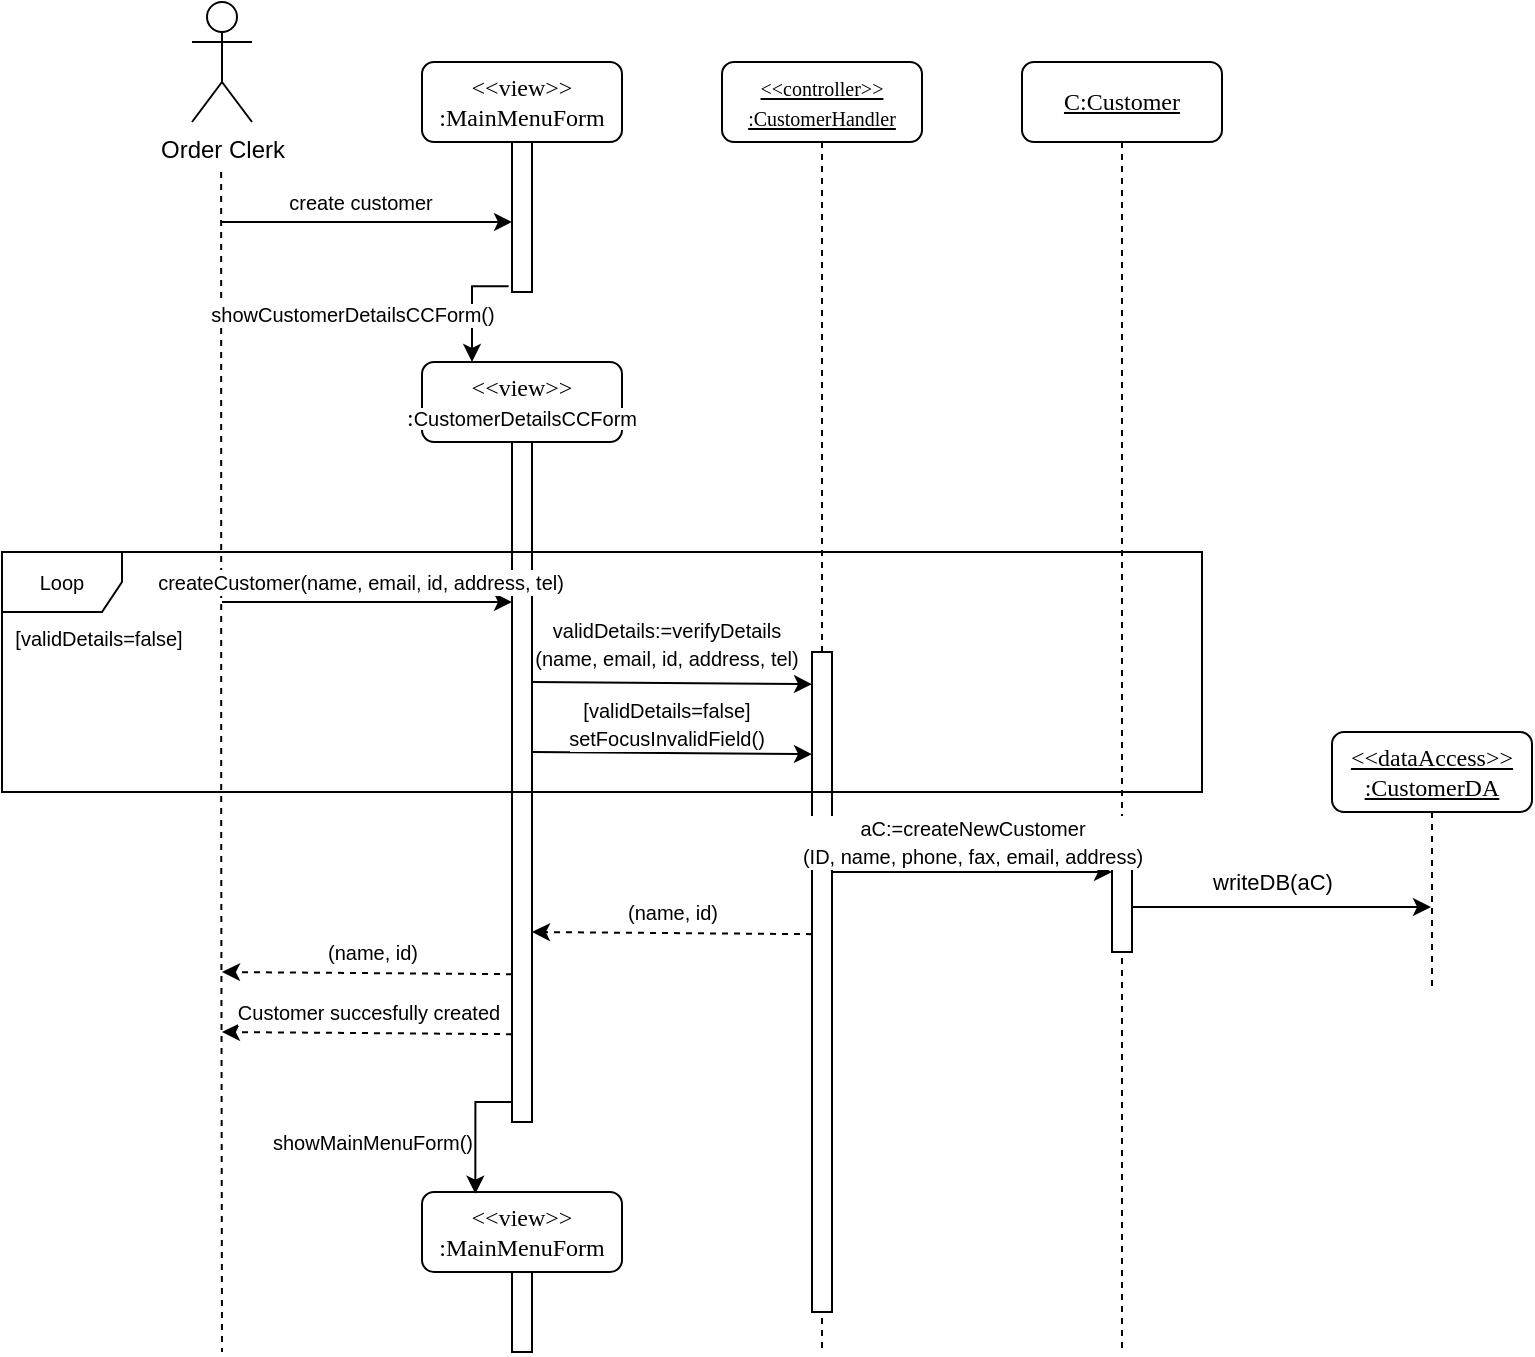<mxfile version="16.5.1" type="device"><diagram name="Page-1" id="13e1069c-82ec-6db2-03f1-153e76fe0fe0"><mxGraphModel dx="1038" dy="649" grid="1" gridSize="5" guides="1" tooltips="1" connect="1" arrows="1" fold="1" page="1" pageScale="1" pageWidth="1100" pageHeight="850" background="none" math="0" shadow="0"><root><mxCell id="0"/><mxCell id="1" parent="0"/><mxCell id="BF2j5DieZYQLTxhTrkTb-8" style="edgeStyle=orthogonalEdgeStyle;rounded=0;orthogonalLoop=1;jettySize=auto;html=1;endArrow=none;endFill=0;dashed=1;" parent="1" edge="1"><mxGeometry relative="1" as="geometry"><mxPoint x="220" y="765" as="targetPoint"/><mxPoint x="219.57" y="175" as="sourcePoint"/><Array as="points"><mxPoint x="220" y="500"/><mxPoint x="220" y="500"/></Array></mxGeometry></mxCell><mxCell id="BF2j5DieZYQLTxhTrkTb-1" value="Order Clerk" style="shape=umlActor;verticalLabelPosition=bottom;verticalAlign=top;html=1;outlineConnect=0;" parent="1" vertex="1"><mxGeometry x="205" y="90" width="30" height="60" as="geometry"/></mxCell><mxCell id="BF2j5DieZYQLTxhTrkTb-4" value="&lt;u style=&quot;font-size: 10px&quot;&gt;&amp;lt;&amp;lt;controller&amp;gt;&amp;gt;&lt;br&gt;:CustomerHandler&lt;/u&gt;" style="shape=umlLifeline;perimeter=lifelinePerimeter;whiteSpace=wrap;html=1;container=1;collapsible=0;recursiveResize=0;outlineConnect=0;rounded=1;shadow=0;comic=0;labelBackgroundColor=none;strokeWidth=1;fontFamily=Verdana;fontSize=12;align=center;" parent="1" vertex="1"><mxGeometry x="470" y="120" width="100" height="645" as="geometry"/></mxCell><mxCell id="QygXqvTkm7ZDk0COFh5T-8" value="" style="html=1;points=[];perimeter=orthogonalPerimeter;rounded=0;shadow=0;comic=0;labelBackgroundColor=none;strokeWidth=1;fontFamily=Verdana;fontSize=12;align=center;" parent="BF2j5DieZYQLTxhTrkTb-4" vertex="1"><mxGeometry x="45" y="295" width="10" height="330" as="geometry"/></mxCell><mxCell id="QygXqvTkm7ZDk0COFh5T-27" value="" style="endArrow=classic;startArrow=none;html=1;rounded=0;startFill=0;entryX=0;entryY=0.111;entryDx=0;entryDy=0;entryPerimeter=0;dashed=1;" parent="BF2j5DieZYQLTxhTrkTb-4" edge="1"><mxGeometry width="50" height="50" relative="1" as="geometry"><mxPoint x="45" y="436.085" as="sourcePoint"/><mxPoint x="-95" y="435" as="targetPoint"/></mxGeometry></mxCell><mxCell id="QygXqvTkm7ZDk0COFh5T-28" value="&lt;span style=&quot;font-size: 10px&quot;&gt;(name, id)&lt;/span&gt;" style="edgeLabel;html=1;align=center;verticalAlign=middle;resizable=0;points=[];" parent="QygXqvTkm7ZDk0COFh5T-27" vertex="1" connectable="0"><mxGeometry x="-0.101" relative="1" as="geometry"><mxPoint x="-7" y="-11" as="offset"/></mxGeometry></mxCell><mxCell id="BF2j5DieZYQLTxhTrkTb-6" value="&lt;u&gt;C:Customer&lt;/u&gt;" style="shape=umlLifeline;perimeter=lifelinePerimeter;whiteSpace=wrap;html=1;container=1;collapsible=0;recursiveResize=0;outlineConnect=0;rounded=1;shadow=0;comic=0;labelBackgroundColor=none;strokeWidth=1;fontFamily=Verdana;fontSize=12;align=center;" parent="1" vertex="1"><mxGeometry x="620" y="120" width="100" height="645" as="geometry"/></mxCell><mxCell id="QygXqvTkm7ZDk0COFh5T-9" value="" style="html=1;points=[];perimeter=orthogonalPerimeter;rounded=0;shadow=0;comic=0;labelBackgroundColor=none;strokeWidth=1;fontFamily=Verdana;fontSize=12;align=center;" parent="BF2j5DieZYQLTxhTrkTb-6" vertex="1"><mxGeometry x="45" y="400" width="10" height="45" as="geometry"/></mxCell><mxCell id="QygXqvTkm7ZDk0COFh5T-5" value="" style="endArrow=classic;startArrow=none;html=1;rounded=0;startFill=0;entryX=0;entryY=0.533;entryDx=0;entryDy=0;entryPerimeter=0;" parent="BF2j5DieZYQLTxhTrkTb-6" edge="1"><mxGeometry width="50" height="50" relative="1" as="geometry"><mxPoint x="-95" y="405" as="sourcePoint"/><mxPoint x="45" y="404.995" as="targetPoint"/></mxGeometry></mxCell><mxCell id="QygXqvTkm7ZDk0COFh5T-6" value="&lt;span style=&quot;font-size: 10px&quot;&gt;aC:=createNewCustomer&lt;br&gt;(ID, name, phone, fax, email, address)&lt;/span&gt;" style="edgeLabel;html=1;align=center;verticalAlign=middle;resizable=0;points=[];" parent="QygXqvTkm7ZDk0COFh5T-5" vertex="1" connectable="0"><mxGeometry x="-0.101" relative="1" as="geometry"><mxPoint x="7" y="-15" as="offset"/></mxGeometry></mxCell><mxCell id="QygXqvTkm7ZDk0COFh5T-10" style="edgeStyle=orthogonalEdgeStyle;rounded=0;orthogonalLoop=1;jettySize=auto;html=1;" parent="BF2j5DieZYQLTxhTrkTb-6" source="QygXqvTkm7ZDk0COFh5T-9" edge="1"><mxGeometry relative="1" as="geometry"><mxPoint x="204.5" y="422.5" as="targetPoint"/><Array as="points"><mxPoint x="155" y="423"/><mxPoint x="155" y="423"/></Array></mxGeometry></mxCell><mxCell id="QygXqvTkm7ZDk0COFh5T-11" value="writeDB(aC)" style="edgeLabel;html=1;align=center;verticalAlign=middle;resizable=0;points=[];" parent="QygXqvTkm7ZDk0COFh5T-10" vertex="1" connectable="0"><mxGeometry x="-0.129" y="1" relative="1" as="geometry"><mxPoint x="5" y="-12" as="offset"/></mxGeometry></mxCell><mxCell id="BF2j5DieZYQLTxhTrkTb-10" value="" style="endArrow=classic;startArrow=none;html=1;rounded=0;startFill=0;entryX=0;entryY=0.533;entryDx=0;entryDy=0;entryPerimeter=0;" parent="1" target="BF2j5DieZYQLTxhTrkTb-36" edge="1"><mxGeometry width="50" height="50" relative="1" as="geometry"><mxPoint x="220" y="200" as="sourcePoint"/><mxPoint x="369.5" y="200" as="targetPoint"/></mxGeometry></mxCell><mxCell id="BF2j5DieZYQLTxhTrkTb-11" value="&lt;span style=&quot;font-size: 10px&quot;&gt;create customer&lt;/span&gt;" style="edgeLabel;html=1;align=center;verticalAlign=middle;resizable=0;points=[];" parent="BF2j5DieZYQLTxhTrkTb-10" vertex="1" connectable="0"><mxGeometry x="-0.101" relative="1" as="geometry"><mxPoint x="4" y="-10" as="offset"/></mxGeometry></mxCell><mxCell id="BF2j5DieZYQLTxhTrkTb-35" value="&lt;span style=&quot;font-family: &amp;#34;verdana&amp;#34; ; font-size: 12px&quot;&gt;&amp;lt;&amp;lt;view&amp;gt;&amp;gt;&lt;/span&gt;&lt;br style=&quot;font-family: &amp;#34;verdana&amp;#34; ; font-size: 12px&quot;&gt;&lt;span style=&quot;font-family: &amp;#34;verdana&amp;#34; ; font-size: 12px&quot;&gt;:MainMenuForm&lt;/span&gt;" style="rounded=1;whiteSpace=wrap;html=1;fontSize=10;" parent="1" vertex="1"><mxGeometry x="320" y="120" width="100" height="40" as="geometry"/></mxCell><mxCell id="BF2j5DieZYQLTxhTrkTb-43" style="edgeStyle=orthogonalEdgeStyle;rounded=0;orthogonalLoop=1;jettySize=auto;html=1;fontSize=10;startArrow=none;startFill=0;endArrow=classic;endFill=1;exitX=-0.167;exitY=0.962;exitDx=0;exitDy=0;exitPerimeter=0;entryX=0.25;entryY=0;entryDx=0;entryDy=0;entryPerimeter=0;" parent="1" source="BF2j5DieZYQLTxhTrkTb-36" target="BF2j5DieZYQLTxhTrkTb-37" edge="1"><mxGeometry relative="1" as="geometry"><mxPoint x="345" y="475" as="targetPoint"/><Array as="points"><mxPoint x="345" y="232"/></Array></mxGeometry></mxCell><mxCell id="BF2j5DieZYQLTxhTrkTb-44" value="showCustomerDetailsCCForm()" style="edgeLabel;html=1;align=center;verticalAlign=middle;resizable=0;points=[];fontSize=10;" parent="BF2j5DieZYQLTxhTrkTb-43" vertex="1" connectable="0"><mxGeometry x="0.012" y="1" relative="1" as="geometry"><mxPoint x="-61" y="3" as="offset"/></mxGeometry></mxCell><mxCell id="BF2j5DieZYQLTxhTrkTb-36" value="" style="html=1;points=[];perimeter=orthogonalPerimeter;rounded=0;shadow=0;comic=0;labelBackgroundColor=none;strokeWidth=1;fontFamily=Verdana;fontSize=12;align=center;" parent="1" vertex="1"><mxGeometry x="365" y="160" width="10" height="75" as="geometry"/></mxCell><mxCell id="BF2j5DieZYQLTxhTrkTb-37" value="&lt;span style=&quot;font-family: &amp;#34;verdana&amp;#34; ; font-size: 12px&quot;&gt;&amp;lt;&amp;lt;view&amp;gt;&amp;gt;&lt;/span&gt;&lt;br style=&quot;font-family: &amp;#34;verdana&amp;#34; ; font-size: 12px&quot;&gt;&lt;span style=&quot;font-family: &amp;#34;verdana&amp;#34; ; font-size: 12px&quot;&gt;:&lt;/span&gt;&lt;span style=&quot;background-color: rgb(255 , 255 , 255)&quot;&gt;CustomerDetailsCCForm&lt;/span&gt;" style="rounded=1;whiteSpace=wrap;html=1;fontSize=10;" parent="1" vertex="1"><mxGeometry x="320" y="270" width="100" height="40" as="geometry"/></mxCell><mxCell id="BF2j5DieZYQLTxhTrkTb-38" value="" style="html=1;points=[];perimeter=orthogonalPerimeter;rounded=0;shadow=0;comic=0;labelBackgroundColor=none;strokeWidth=1;fontFamily=Verdana;fontSize=12;align=center;" parent="1" vertex="1"><mxGeometry x="365" y="310" width="10" height="340" as="geometry"/></mxCell><mxCell id="BF2j5DieZYQLTxhTrkTb-103" value="&lt;u&gt;&amp;lt;&amp;lt;dataAccess&amp;gt;&amp;gt;&lt;br&gt;:CustomerDA&lt;br&gt;&lt;/u&gt;" style="shape=umlLifeline;perimeter=lifelinePerimeter;whiteSpace=wrap;html=1;container=1;collapsible=0;recursiveResize=0;outlineConnect=0;rounded=1;shadow=0;comic=0;labelBackgroundColor=none;strokeWidth=1;fontFamily=Verdana;fontSize=12;align=center;" parent="1" vertex="1"><mxGeometry x="775" y="455" width="100" height="130" as="geometry"/></mxCell><mxCell id="BF2j5DieZYQLTxhTrkTb-108" value="&lt;span style=&quot;font-family: &amp;#34;verdana&amp;#34; ; font-size: 12px&quot;&gt;&amp;lt;&amp;lt;view&amp;gt;&amp;gt;&lt;/span&gt;&lt;br style=&quot;font-family: &amp;#34;verdana&amp;#34; ; font-size: 12px&quot;&gt;&lt;span style=&quot;font-family: &amp;#34;verdana&amp;#34; ; font-size: 12px&quot;&gt;:MainMenuForm&lt;/span&gt;" style="rounded=1;whiteSpace=wrap;html=1;fontSize=10;" parent="1" vertex="1"><mxGeometry x="320" y="685.01" width="100" height="40" as="geometry"/></mxCell><mxCell id="BF2j5DieZYQLTxhTrkTb-109" style="edgeStyle=orthogonalEdgeStyle;rounded=0;orthogonalLoop=1;jettySize=auto;html=1;fontSize=10;startArrow=none;startFill=0;endArrow=classic;endFill=1;exitX=-0.167;exitY=0.962;exitDx=0;exitDy=0;exitPerimeter=0;entryX=0.25;entryY=0;entryDx=0;entryDy=0;entryPerimeter=0;" parent="1" edge="1"><mxGeometry relative="1" as="geometry"><mxPoint x="346.67" y="685.84" as="targetPoint"/><mxPoint x="365.0" y="640.01" as="sourcePoint"/><Array as="points"><mxPoint x="346.67" y="639.84"/></Array></mxGeometry></mxCell><mxCell id="BF2j5DieZYQLTxhTrkTb-110" value="showMainMenuForm()" style="edgeLabel;html=1;align=center;verticalAlign=middle;resizable=0;points=[];fontSize=10;" parent="BF2j5DieZYQLTxhTrkTb-109" vertex="1" connectable="0"><mxGeometry x="0.012" y="1" relative="1" as="geometry"><mxPoint x="-53" y="6" as="offset"/></mxGeometry></mxCell><mxCell id="BF2j5DieZYQLTxhTrkTb-115" value="" style="html=1;points=[];perimeter=orthogonalPerimeter;rounded=0;shadow=0;comic=0;labelBackgroundColor=none;strokeWidth=1;fontFamily=Verdana;fontSize=12;align=center;" parent="1" vertex="1"><mxGeometry x="365" y="725.01" width="10" height="39.99" as="geometry"/></mxCell><mxCell id="QygXqvTkm7ZDk0COFh5T-1" value="" style="endArrow=classic;startArrow=none;html=1;rounded=0;startFill=0;entryX=0;entryY=0.533;entryDx=0;entryDy=0;entryPerimeter=0;" parent="1" edge="1"><mxGeometry width="50" height="50" relative="1" as="geometry"><mxPoint x="220" y="390.02" as="sourcePoint"/><mxPoint x="365" y="389.995" as="targetPoint"/></mxGeometry></mxCell><mxCell id="QygXqvTkm7ZDk0COFh5T-2" value="&lt;span style=&quot;font-size: 10px&quot;&gt;createCustomer(name, email, id, address, tel)&lt;/span&gt;" style="edgeLabel;html=1;align=center;verticalAlign=middle;resizable=0;points=[];" parent="QygXqvTkm7ZDk0COFh5T-1" vertex="1" connectable="0"><mxGeometry x="-0.101" relative="1" as="geometry"><mxPoint x="4" y="-10" as="offset"/></mxGeometry></mxCell><mxCell id="QygXqvTkm7ZDk0COFh5T-15" value="Loop" style="shape=umlFrame;whiteSpace=wrap;html=1;fontSize=10;" parent="1" vertex="1"><mxGeometry x="110" y="365" width="600" height="120" as="geometry"/></mxCell><mxCell id="QygXqvTkm7ZDk0COFh5T-17" value="" style="endArrow=classic;startArrow=none;html=1;rounded=0;startFill=0;entryX=0;entryY=0.111;entryDx=0;entryDy=0;entryPerimeter=0;" parent="1" edge="1"><mxGeometry width="50" height="50" relative="1" as="geometry"><mxPoint x="375" y="430" as="sourcePoint"/><mxPoint x="515" y="431.085" as="targetPoint"/></mxGeometry></mxCell><mxCell id="QygXqvTkm7ZDk0COFh5T-18" value="&lt;span style=&quot;font-size: 10px&quot;&gt;validDetails:=verifyDetails&lt;br&gt;(name, email, id, address, tel)&lt;/span&gt;" style="edgeLabel;html=1;align=center;verticalAlign=middle;resizable=0;points=[];" parent="QygXqvTkm7ZDk0COFh5T-17" vertex="1" connectable="0"><mxGeometry x="-0.101" relative="1" as="geometry"><mxPoint x="4" y="-20" as="offset"/></mxGeometry></mxCell><mxCell id="QygXqvTkm7ZDk0COFh5T-20" value="" style="endArrow=classic;startArrow=none;html=1;rounded=0;startFill=0;entryX=0;entryY=0.111;entryDx=0;entryDy=0;entryPerimeter=0;" parent="1" edge="1"><mxGeometry width="50" height="50" relative="1" as="geometry"><mxPoint x="375" y="465" as="sourcePoint"/><mxPoint x="515" y="466.085" as="targetPoint"/></mxGeometry></mxCell><mxCell id="QygXqvTkm7ZDk0COFh5T-21" value="&lt;span style=&quot;font-size: 10px&quot;&gt;[validDetails=false]&lt;br&gt;setFocusInvalidField()&lt;/span&gt;" style="edgeLabel;html=1;align=center;verticalAlign=middle;resizable=0;points=[];" parent="QygXqvTkm7ZDk0COFh5T-20" vertex="1" connectable="0"><mxGeometry x="-0.101" relative="1" as="geometry"><mxPoint x="4" y="-15" as="offset"/></mxGeometry></mxCell><mxCell id="QygXqvTkm7ZDk0COFh5T-22" value="&lt;span style=&quot;font-size: 10px ; background-color: rgb(255 , 255 , 255)&quot;&gt;[validDetails=false]&lt;/span&gt;" style="text;html=1;align=center;verticalAlign=middle;resizable=0;points=[];autosize=1;strokeColor=none;fillColor=none;" parent="1" vertex="1"><mxGeometry x="110" y="395" width="95" height="25" as="geometry"/></mxCell><mxCell id="QygXqvTkm7ZDk0COFh5T-25" value="" style="endArrow=classic;startArrow=none;html=1;rounded=0;startFill=0;dashed=1;" parent="1" edge="1"><mxGeometry width="50" height="50" relative="1" as="geometry"><mxPoint x="365" y="606.085" as="sourcePoint"/><mxPoint x="220" y="605" as="targetPoint"/></mxGeometry></mxCell><mxCell id="QygXqvTkm7ZDk0COFh5T-26" value="&lt;span style=&quot;font-size: 10px&quot;&gt;Customer succesfully created&lt;/span&gt;" style="edgeLabel;html=1;align=center;verticalAlign=middle;resizable=0;points=[];" parent="QygXqvTkm7ZDk0COFh5T-25" vertex="1" connectable="0"><mxGeometry x="-0.101" relative="1" as="geometry"><mxPoint x="-7" y="-11" as="offset"/></mxGeometry></mxCell><mxCell id="QygXqvTkm7ZDk0COFh5T-29" value="" style="endArrow=classic;startArrow=none;html=1;rounded=0;startFill=0;dashed=1;" parent="1" edge="1"><mxGeometry width="50" height="50" relative="1" as="geometry"><mxPoint x="365" y="576.085" as="sourcePoint"/><mxPoint x="220" y="575" as="targetPoint"/></mxGeometry></mxCell><mxCell id="QygXqvTkm7ZDk0COFh5T-30" value="&lt;span style=&quot;font-size: 10px&quot;&gt;(name, id)&lt;/span&gt;" style="edgeLabel;html=1;align=center;verticalAlign=middle;resizable=0;points=[];" parent="QygXqvTkm7ZDk0COFh5T-29" vertex="1" connectable="0"><mxGeometry x="-0.101" relative="1" as="geometry"><mxPoint x="-5" y="-11" as="offset"/></mxGeometry></mxCell></root></mxGraphModel></diagram></mxfile>